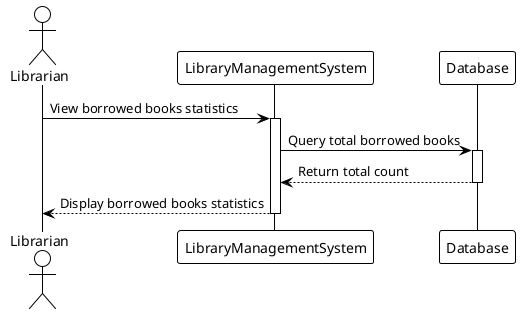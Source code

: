 @startuml
!theme plain

actor Librarian as librarian
participant "LibraryManagementSystem" as system
participant "Database" as database

librarian -> system : View borrowed books statistics
activate system

system -> database : Query total borrowed books
activate database
database --> system : Return total count
deactivate database

system --> librarian : Display borrowed books statistics
deactivate system

@enduml